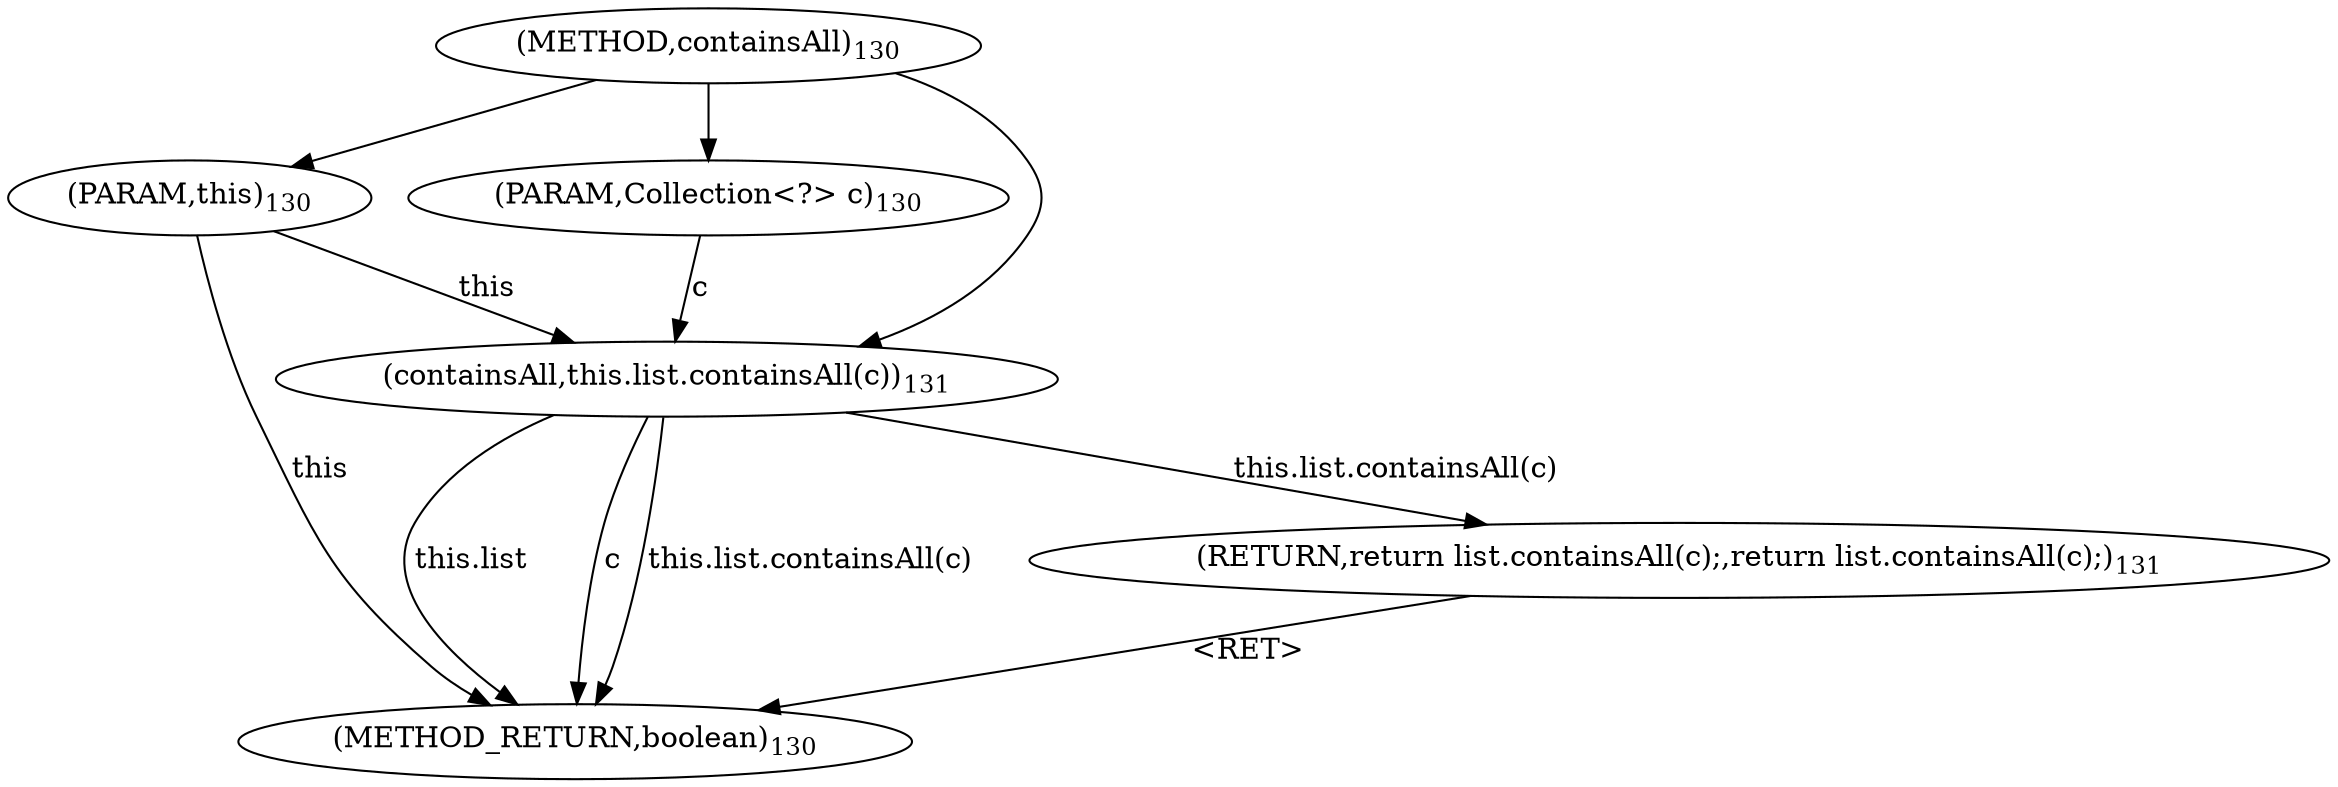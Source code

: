 digraph "containsAll" {  
"415" [label = <(METHOD,containsAll)<SUB>130</SUB>> ]
"427" [label = <(METHOD_RETURN,boolean)<SUB>130</SUB>> ]
"416" [label = <(PARAM,this)<SUB>130</SUB>> ]
"417" [label = <(PARAM,Collection&lt;?&gt; c)<SUB>130</SUB>> ]
"419" [label = <(RETURN,return list.containsAll(c);,return list.containsAll(c);)<SUB>131</SUB>> ]
"420" [label = <(containsAll,this.list.containsAll(c))<SUB>131</SUB>> ]
"420" [label = <(containsAll,this.list.containsAll(c))<SUB>131</SUB>> ]
"420" [label = <(containsAll,this.list.containsAll(c))<SUB>131</SUB>> ]
  "419" -> "427"  [ label = "&lt;RET&gt;"] 
  "416" -> "427"  [ label = "this"] 
  "420" -> "427"  [ label = "this.list"] 
  "420" -> "427"  [ label = "c"] 
  "420" -> "427"  [ label = "this.list.containsAll(c)"] 
  "415" -> "416" 
  "415" -> "417" 
  "420" -> "419"  [ label = "this.list.containsAll(c)"] 
  "416" -> "420"  [ label = "this"] 
  "417" -> "420"  [ label = "c"] 
  "415" -> "420" 
}
